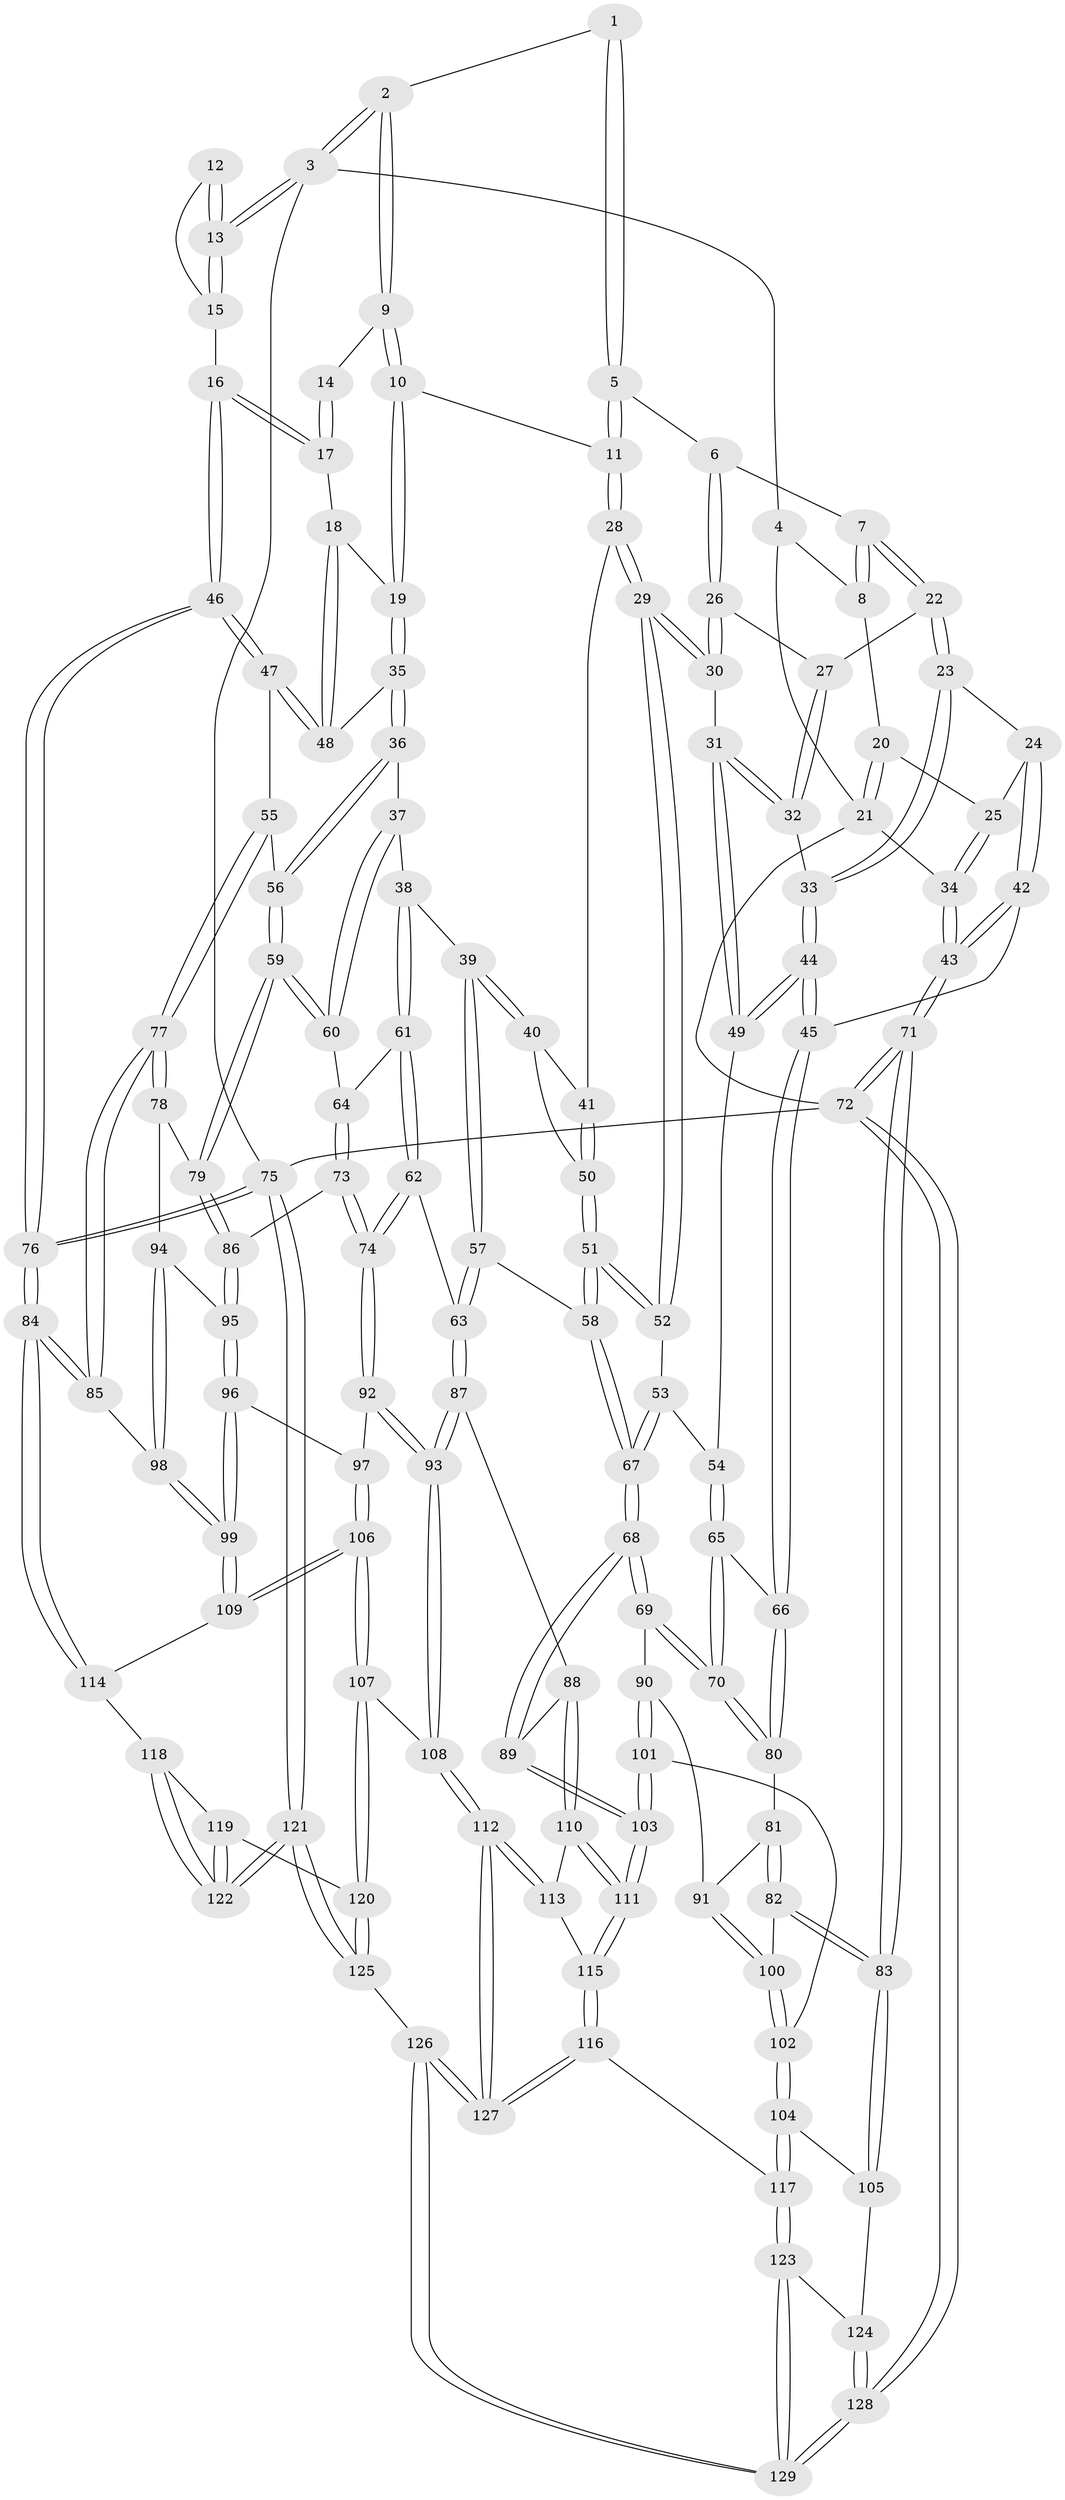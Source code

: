 // coarse degree distribution, {3: 0.06666666666666667, 5: 0.41333333333333333, 6: 0.05333333333333334, 4: 0.44, 2: 0.02666666666666667}
// Generated by graph-tools (version 1.1) at 2025/24/03/03/25 07:24:35]
// undirected, 129 vertices, 319 edges
graph export_dot {
graph [start="1"]
  node [color=gray90,style=filled];
  1 [pos="+0.4960609476585887+0"];
  2 [pos="+0.7333815635014718+0"];
  3 [pos="+1+0"];
  4 [pos="+0.1665502940207202+0"];
  5 [pos="+0.44870459303607463+0.04628549493826933"];
  6 [pos="+0.335422466319619+0.10508739322727932"];
  7 [pos="+0.23128305097423005+0.06531128570524308"];
  8 [pos="+0.16990694771867468+0"];
  9 [pos="+0.7382995860615938+0"];
  10 [pos="+0.7244916221805293+0.10780251543816395"];
  11 [pos="+0.5196238999403571+0.17680167473642255"];
  12 [pos="+0.9331679304793581+0.07061392629985193"];
  13 [pos="+1+0"];
  14 [pos="+0.9322866296701413+0.07100654105068882"];
  15 [pos="+1+0.05849414856478619"];
  16 [pos="+1+0.22611376958550797"];
  17 [pos="+0.9313127597594273+0.1997499280455945"];
  18 [pos="+0.8799190753586655+0.21813162631233432"];
  19 [pos="+0.7989227374823084+0.23755729890086283"];
  20 [pos="+0.08924341057043714+0.06580928850201916"];
  21 [pos="+0+0"];
  22 [pos="+0.19933569417521235+0.18905607941219424"];
  23 [pos="+0.16395523592072603+0.23197381374242998"];
  24 [pos="+0.10438495807215614+0.222917527439857"];
  25 [pos="+0.0468656740883151+0.17306603512125454"];
  26 [pos="+0.33726711431315026+0.16420851393444308"];
  27 [pos="+0.27475927145216866+0.1976076270757073"];
  28 [pos="+0.4918643516659592+0.26309828517850053"];
  29 [pos="+0.44992778471406375+0.28496589952689544"];
  30 [pos="+0.4052320336477546+0.28314071704804555"];
  31 [pos="+0.359667551855576+0.3050796066661753"];
  32 [pos="+0.3067668567305466+0.29428985518107137"];
  33 [pos="+0.20623214245037522+0.2990480237274582"];
  34 [pos="+0+0.20625699289070437"];
  35 [pos="+0.7781238888589582+0.30120166646423685"];
  36 [pos="+0.7711686426443964+0.31470309761794274"];
  37 [pos="+0.7628814462147977+0.3231936402211846"];
  38 [pos="+0.7206261413675045+0.3574727994891523"];
  39 [pos="+0.7076587049466572+0.3561646932568808"];
  40 [pos="+0.6800735923807635+0.35235346236275783"];
  41 [pos="+0.5129656230716428+0.2760790296705281"];
  42 [pos="+0.008544886949493092+0.43335483172163364"];
  43 [pos="+0+0.4594644895260844"];
  44 [pos="+0.17080064050472138+0.4347031994198244"];
  45 [pos="+0.1473424149610008+0.46472874330695896"];
  46 [pos="+1+0.4298153857188371"];
  47 [pos="+1+0.4455821330665602"];
  48 [pos="+0.9920930815286814+0.38376949975449015"];
  49 [pos="+0.3254714432636505+0.4013657437588712"];
  50 [pos="+0.5488454440998022+0.43758274036720785"];
  51 [pos="+0.4982218253363851+0.49978111241738216"];
  52 [pos="+0.4621036463208922+0.45913557521017884"];
  53 [pos="+0.37242901305025644+0.4594730633066523"];
  54 [pos="+0.35529540935622866+0.45654669881021187"];
  55 [pos="+0.9771291506394684+0.4832123271165695"];
  56 [pos="+0.9605757828073198+0.48597282393639585"];
  57 [pos="+0.5209897767846282+0.5283964704649595"];
  58 [pos="+0.5028124707781008+0.5151397708666967"];
  59 [pos="+0.8851758918133608+0.5424539643070905"];
  60 [pos="+0.8784887145761835+0.5390933966533017"];
  61 [pos="+0.7133794778750371+0.4597847379588824"];
  62 [pos="+0.6349491640756769+0.5587609627488196"];
  63 [pos="+0.5700304168230454+0.5682230497794616"];
  64 [pos="+0.7706483120639607+0.5133981116117563"];
  65 [pos="+0.3466358408898063+0.4684484942845534"];
  66 [pos="+0.16487839407409463+0.49826275662565545"];
  67 [pos="+0.3960899656896284+0.5939815857734176"];
  68 [pos="+0.36374137838425347+0.6247027790146958"];
  69 [pos="+0.3415520287586883+0.6150358982033809"];
  70 [pos="+0.3144969510047212+0.5761613795149091"];
  71 [pos="+0+0.769770277443503"];
  72 [pos="+0+1"];
  73 [pos="+0.7681167636394569+0.6277294016735255"];
  74 [pos="+0.7175215966973574+0.6528575260423081"];
  75 [pos="+1+1"];
  76 [pos="+1+0.8263065169831892"];
  77 [pos="+0.9750481939794867+0.6792410062881145"];
  78 [pos="+0.9089898879468032+0.6267255968040941"];
  79 [pos="+0.8838654269547547+0.5513617957038749"];
  80 [pos="+0.16512639411075858+0.4989542638783869"];
  81 [pos="+0.1554357838072839+0.557857740300806"];
  82 [pos="+0.0858076190012355+0.6662664117532432"];
  83 [pos="+0+0.7623158793015721"];
  84 [pos="+1+0.7661701602873546"];
  85 [pos="+1+0.7138446722242394"];
  86 [pos="+0.7900880894178024+0.6285489432382466"];
  87 [pos="+0.5327364609848161+0.7159848398718114"];
  88 [pos="+0.5215594901304997+0.7193759846216533"];
  89 [pos="+0.3833764509179196+0.667529327320084"];
  90 [pos="+0.24028387900015613+0.6707510167555867"];
  91 [pos="+0.2306396878389017+0.6667445722620571"];
  92 [pos="+0.7134199958479553+0.6788954758349133"];
  93 [pos="+0.6142171085424657+0.763293265708575"];
  94 [pos="+0.8508694560639108+0.6676482620191753"];
  95 [pos="+0.8211810071740526+0.6564452612580379"];
  96 [pos="+0.7926656532211473+0.7525414759877816"];
  97 [pos="+0.7420130927539887+0.709335379114405"];
  98 [pos="+0.8603744534282853+0.7092398930116733"];
  99 [pos="+0.8120659812088844+0.7785557330848046"];
  100 [pos="+0.14916560239527352+0.6969614709104829"];
  101 [pos="+0.24540760978909215+0.7299378026722659"];
  102 [pos="+0.18680736700231287+0.7762312640213026"];
  103 [pos="+0.33599116007033186+0.7767772237499793"];
  104 [pos="+0.17820886282170528+0.8029544044661173"];
  105 [pos="+0.07355795404085098+0.8181002333902485"];
  106 [pos="+0.6982523510135676+0.8390740408962101"];
  107 [pos="+0.6831376067967388+0.8480064780422143"];
  108 [pos="+0.6238080420366073+0.7899544072426467"];
  109 [pos="+0.8129702093222818+0.783499350326987"];
  110 [pos="+0.48451822062865313+0.7818295743807604"];
  111 [pos="+0.3435895013912154+0.8365726016205045"];
  112 [pos="+0.5215803842428536+0.908168816368512"];
  113 [pos="+0.49744481397490375+0.8642747865524881"];
  114 [pos="+0.8510896543785113+0.8184662346788432"];
  115 [pos="+0.3405159786467689+0.8468789023696235"];
  116 [pos="+0.32799094139227136+0.8728849201593529"];
  117 [pos="+0.2561259748285993+0.8884775669489573"];
  118 [pos="+0.8500182089478663+0.8283131931465709"];
  119 [pos="+0.8059506900116536+0.898841514946073"];
  120 [pos="+0.6993289550954443+0.963928846207151"];
  121 [pos="+1+1"];
  122 [pos="+0.962764315675412+1"];
  123 [pos="+0.21982118748219695+0.9345430848958911"];
  124 [pos="+0.12502472710056867+0.9042864158456007"];
  125 [pos="+0.6369554747261928+1"];
  126 [pos="+0.5321848199324878+1"];
  127 [pos="+0.5109759664276511+1"];
  128 [pos="+0+1"];
  129 [pos="+0.10370518797393569+1"];
  1 -- 2;
  1 -- 5;
  1 -- 5;
  2 -- 3;
  2 -- 3;
  2 -- 9;
  2 -- 9;
  3 -- 4;
  3 -- 13;
  3 -- 13;
  3 -- 75;
  4 -- 8;
  4 -- 21;
  5 -- 6;
  5 -- 11;
  5 -- 11;
  6 -- 7;
  6 -- 26;
  6 -- 26;
  7 -- 8;
  7 -- 8;
  7 -- 22;
  7 -- 22;
  8 -- 20;
  9 -- 10;
  9 -- 10;
  9 -- 14;
  10 -- 11;
  10 -- 19;
  10 -- 19;
  11 -- 28;
  11 -- 28;
  12 -- 13;
  12 -- 13;
  12 -- 15;
  13 -- 15;
  13 -- 15;
  14 -- 17;
  14 -- 17;
  15 -- 16;
  16 -- 17;
  16 -- 17;
  16 -- 46;
  16 -- 46;
  17 -- 18;
  18 -- 19;
  18 -- 48;
  18 -- 48;
  19 -- 35;
  19 -- 35;
  20 -- 21;
  20 -- 21;
  20 -- 25;
  21 -- 34;
  21 -- 72;
  22 -- 23;
  22 -- 23;
  22 -- 27;
  23 -- 24;
  23 -- 33;
  23 -- 33;
  24 -- 25;
  24 -- 42;
  24 -- 42;
  25 -- 34;
  25 -- 34;
  26 -- 27;
  26 -- 30;
  26 -- 30;
  27 -- 32;
  27 -- 32;
  28 -- 29;
  28 -- 29;
  28 -- 41;
  29 -- 30;
  29 -- 30;
  29 -- 52;
  29 -- 52;
  30 -- 31;
  31 -- 32;
  31 -- 32;
  31 -- 49;
  31 -- 49;
  32 -- 33;
  33 -- 44;
  33 -- 44;
  34 -- 43;
  34 -- 43;
  35 -- 36;
  35 -- 36;
  35 -- 48;
  36 -- 37;
  36 -- 56;
  36 -- 56;
  37 -- 38;
  37 -- 60;
  37 -- 60;
  38 -- 39;
  38 -- 61;
  38 -- 61;
  39 -- 40;
  39 -- 40;
  39 -- 57;
  39 -- 57;
  40 -- 41;
  40 -- 50;
  41 -- 50;
  41 -- 50;
  42 -- 43;
  42 -- 43;
  42 -- 45;
  43 -- 71;
  43 -- 71;
  44 -- 45;
  44 -- 45;
  44 -- 49;
  44 -- 49;
  45 -- 66;
  45 -- 66;
  46 -- 47;
  46 -- 47;
  46 -- 76;
  46 -- 76;
  47 -- 48;
  47 -- 48;
  47 -- 55;
  49 -- 54;
  50 -- 51;
  50 -- 51;
  51 -- 52;
  51 -- 52;
  51 -- 58;
  51 -- 58;
  52 -- 53;
  53 -- 54;
  53 -- 67;
  53 -- 67;
  54 -- 65;
  54 -- 65;
  55 -- 56;
  55 -- 77;
  55 -- 77;
  56 -- 59;
  56 -- 59;
  57 -- 58;
  57 -- 63;
  57 -- 63;
  58 -- 67;
  58 -- 67;
  59 -- 60;
  59 -- 60;
  59 -- 79;
  59 -- 79;
  60 -- 64;
  61 -- 62;
  61 -- 62;
  61 -- 64;
  62 -- 63;
  62 -- 74;
  62 -- 74;
  63 -- 87;
  63 -- 87;
  64 -- 73;
  64 -- 73;
  65 -- 66;
  65 -- 70;
  65 -- 70;
  66 -- 80;
  66 -- 80;
  67 -- 68;
  67 -- 68;
  68 -- 69;
  68 -- 69;
  68 -- 89;
  68 -- 89;
  69 -- 70;
  69 -- 70;
  69 -- 90;
  70 -- 80;
  70 -- 80;
  71 -- 72;
  71 -- 72;
  71 -- 83;
  71 -- 83;
  72 -- 128;
  72 -- 128;
  72 -- 75;
  73 -- 74;
  73 -- 74;
  73 -- 86;
  74 -- 92;
  74 -- 92;
  75 -- 76;
  75 -- 76;
  75 -- 121;
  75 -- 121;
  76 -- 84;
  76 -- 84;
  77 -- 78;
  77 -- 78;
  77 -- 85;
  77 -- 85;
  78 -- 79;
  78 -- 94;
  79 -- 86;
  79 -- 86;
  80 -- 81;
  81 -- 82;
  81 -- 82;
  81 -- 91;
  82 -- 83;
  82 -- 83;
  82 -- 100;
  83 -- 105;
  83 -- 105;
  84 -- 85;
  84 -- 85;
  84 -- 114;
  84 -- 114;
  85 -- 98;
  86 -- 95;
  86 -- 95;
  87 -- 88;
  87 -- 93;
  87 -- 93;
  88 -- 89;
  88 -- 110;
  88 -- 110;
  89 -- 103;
  89 -- 103;
  90 -- 91;
  90 -- 101;
  90 -- 101;
  91 -- 100;
  91 -- 100;
  92 -- 93;
  92 -- 93;
  92 -- 97;
  93 -- 108;
  93 -- 108;
  94 -- 95;
  94 -- 98;
  94 -- 98;
  95 -- 96;
  95 -- 96;
  96 -- 97;
  96 -- 99;
  96 -- 99;
  97 -- 106;
  97 -- 106;
  98 -- 99;
  98 -- 99;
  99 -- 109;
  99 -- 109;
  100 -- 102;
  100 -- 102;
  101 -- 102;
  101 -- 103;
  101 -- 103;
  102 -- 104;
  102 -- 104;
  103 -- 111;
  103 -- 111;
  104 -- 105;
  104 -- 117;
  104 -- 117;
  105 -- 124;
  106 -- 107;
  106 -- 107;
  106 -- 109;
  106 -- 109;
  107 -- 108;
  107 -- 120;
  107 -- 120;
  108 -- 112;
  108 -- 112;
  109 -- 114;
  110 -- 111;
  110 -- 111;
  110 -- 113;
  111 -- 115;
  111 -- 115;
  112 -- 113;
  112 -- 113;
  112 -- 127;
  112 -- 127;
  113 -- 115;
  114 -- 118;
  115 -- 116;
  115 -- 116;
  116 -- 117;
  116 -- 127;
  116 -- 127;
  117 -- 123;
  117 -- 123;
  118 -- 119;
  118 -- 122;
  118 -- 122;
  119 -- 120;
  119 -- 122;
  119 -- 122;
  120 -- 125;
  120 -- 125;
  121 -- 122;
  121 -- 122;
  121 -- 125;
  121 -- 125;
  123 -- 124;
  123 -- 129;
  123 -- 129;
  124 -- 128;
  124 -- 128;
  125 -- 126;
  126 -- 127;
  126 -- 127;
  126 -- 129;
  126 -- 129;
  128 -- 129;
  128 -- 129;
}
